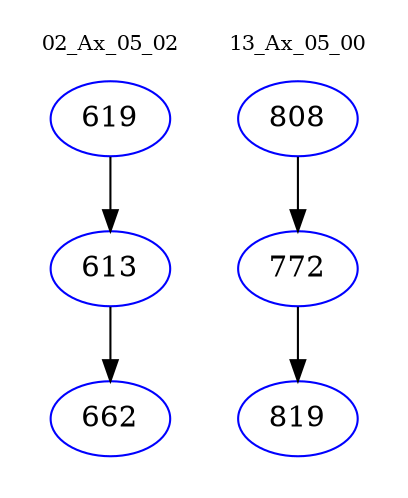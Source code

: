 digraph{
subgraph cluster_0 {
color = white
label = "02_Ax_05_02";
fontsize=10;
T0_619 [label="619", color="blue"]
T0_619 -> T0_613 [color="black"]
T0_613 [label="613", color="blue"]
T0_613 -> T0_662 [color="black"]
T0_662 [label="662", color="blue"]
}
subgraph cluster_1 {
color = white
label = "13_Ax_05_00";
fontsize=10;
T1_808 [label="808", color="blue"]
T1_808 -> T1_772 [color="black"]
T1_772 [label="772", color="blue"]
T1_772 -> T1_819 [color="black"]
T1_819 [label="819", color="blue"]
}
}
